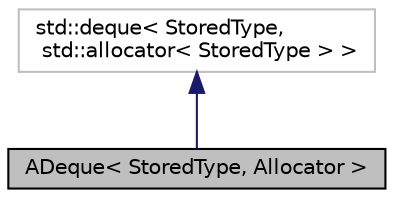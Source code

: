 digraph "ADeque&lt; StoredType, Allocator &gt;"
{
 // LATEX_PDF_SIZE
  edge [fontname="Helvetica",fontsize="10",labelfontname="Helvetica",labelfontsize="10"];
  node [fontname="Helvetica",fontsize="10",shape=record];
  Node1 [label="ADeque\< StoredType, Allocator \>",height=0.2,width=0.4,color="black", fillcolor="grey75", style="filled", fontcolor="black",tooltip="A std::deque with AUI extensions."];
  Node2 -> Node1 [dir="back",color="midnightblue",fontsize="10",style="solid",fontname="Helvetica"];
  Node2 [label="std::deque\< StoredType,\l std::allocator\< StoredType \> \>",height=0.2,width=0.4,color="grey75", fillcolor="white", style="filled",tooltip=" "];
}
